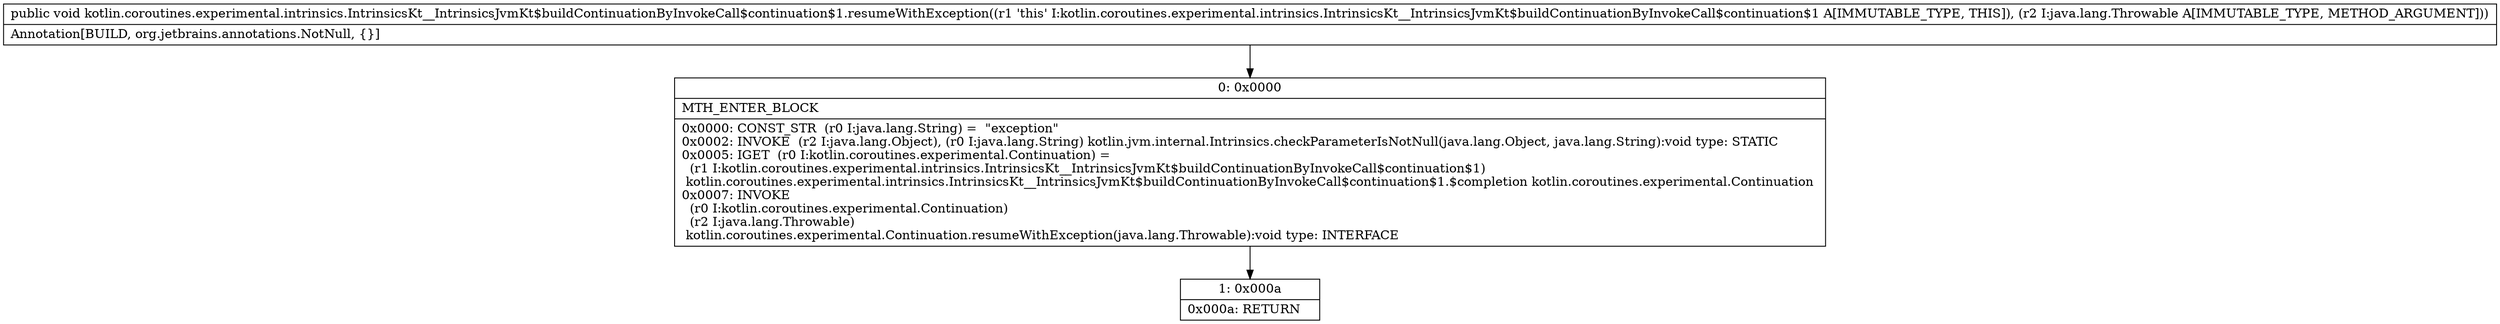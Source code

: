 digraph "CFG forkotlin.coroutines.experimental.intrinsics.IntrinsicsKt__IntrinsicsJvmKt$buildContinuationByInvokeCall$continuation$1.resumeWithException(Ljava\/lang\/Throwable;)V" {
Node_0 [shape=record,label="{0\:\ 0x0000|MTH_ENTER_BLOCK\l|0x0000: CONST_STR  (r0 I:java.lang.String) =  \"exception\" \l0x0002: INVOKE  (r2 I:java.lang.Object), (r0 I:java.lang.String) kotlin.jvm.internal.Intrinsics.checkParameterIsNotNull(java.lang.Object, java.lang.String):void type: STATIC \l0x0005: IGET  (r0 I:kotlin.coroutines.experimental.Continuation) = \l  (r1 I:kotlin.coroutines.experimental.intrinsics.IntrinsicsKt__IntrinsicsJvmKt$buildContinuationByInvokeCall$continuation$1)\l kotlin.coroutines.experimental.intrinsics.IntrinsicsKt__IntrinsicsJvmKt$buildContinuationByInvokeCall$continuation$1.$completion kotlin.coroutines.experimental.Continuation \l0x0007: INVOKE  \l  (r0 I:kotlin.coroutines.experimental.Continuation)\l  (r2 I:java.lang.Throwable)\l kotlin.coroutines.experimental.Continuation.resumeWithException(java.lang.Throwable):void type: INTERFACE \l}"];
Node_1 [shape=record,label="{1\:\ 0x000a|0x000a: RETURN   \l}"];
MethodNode[shape=record,label="{public void kotlin.coroutines.experimental.intrinsics.IntrinsicsKt__IntrinsicsJvmKt$buildContinuationByInvokeCall$continuation$1.resumeWithException((r1 'this' I:kotlin.coroutines.experimental.intrinsics.IntrinsicsKt__IntrinsicsJvmKt$buildContinuationByInvokeCall$continuation$1 A[IMMUTABLE_TYPE, THIS]), (r2 I:java.lang.Throwable A[IMMUTABLE_TYPE, METHOD_ARGUMENT]))  | Annotation[BUILD, org.jetbrains.annotations.NotNull, \{\}]\l}"];
MethodNode -> Node_0;
Node_0 -> Node_1;
}

